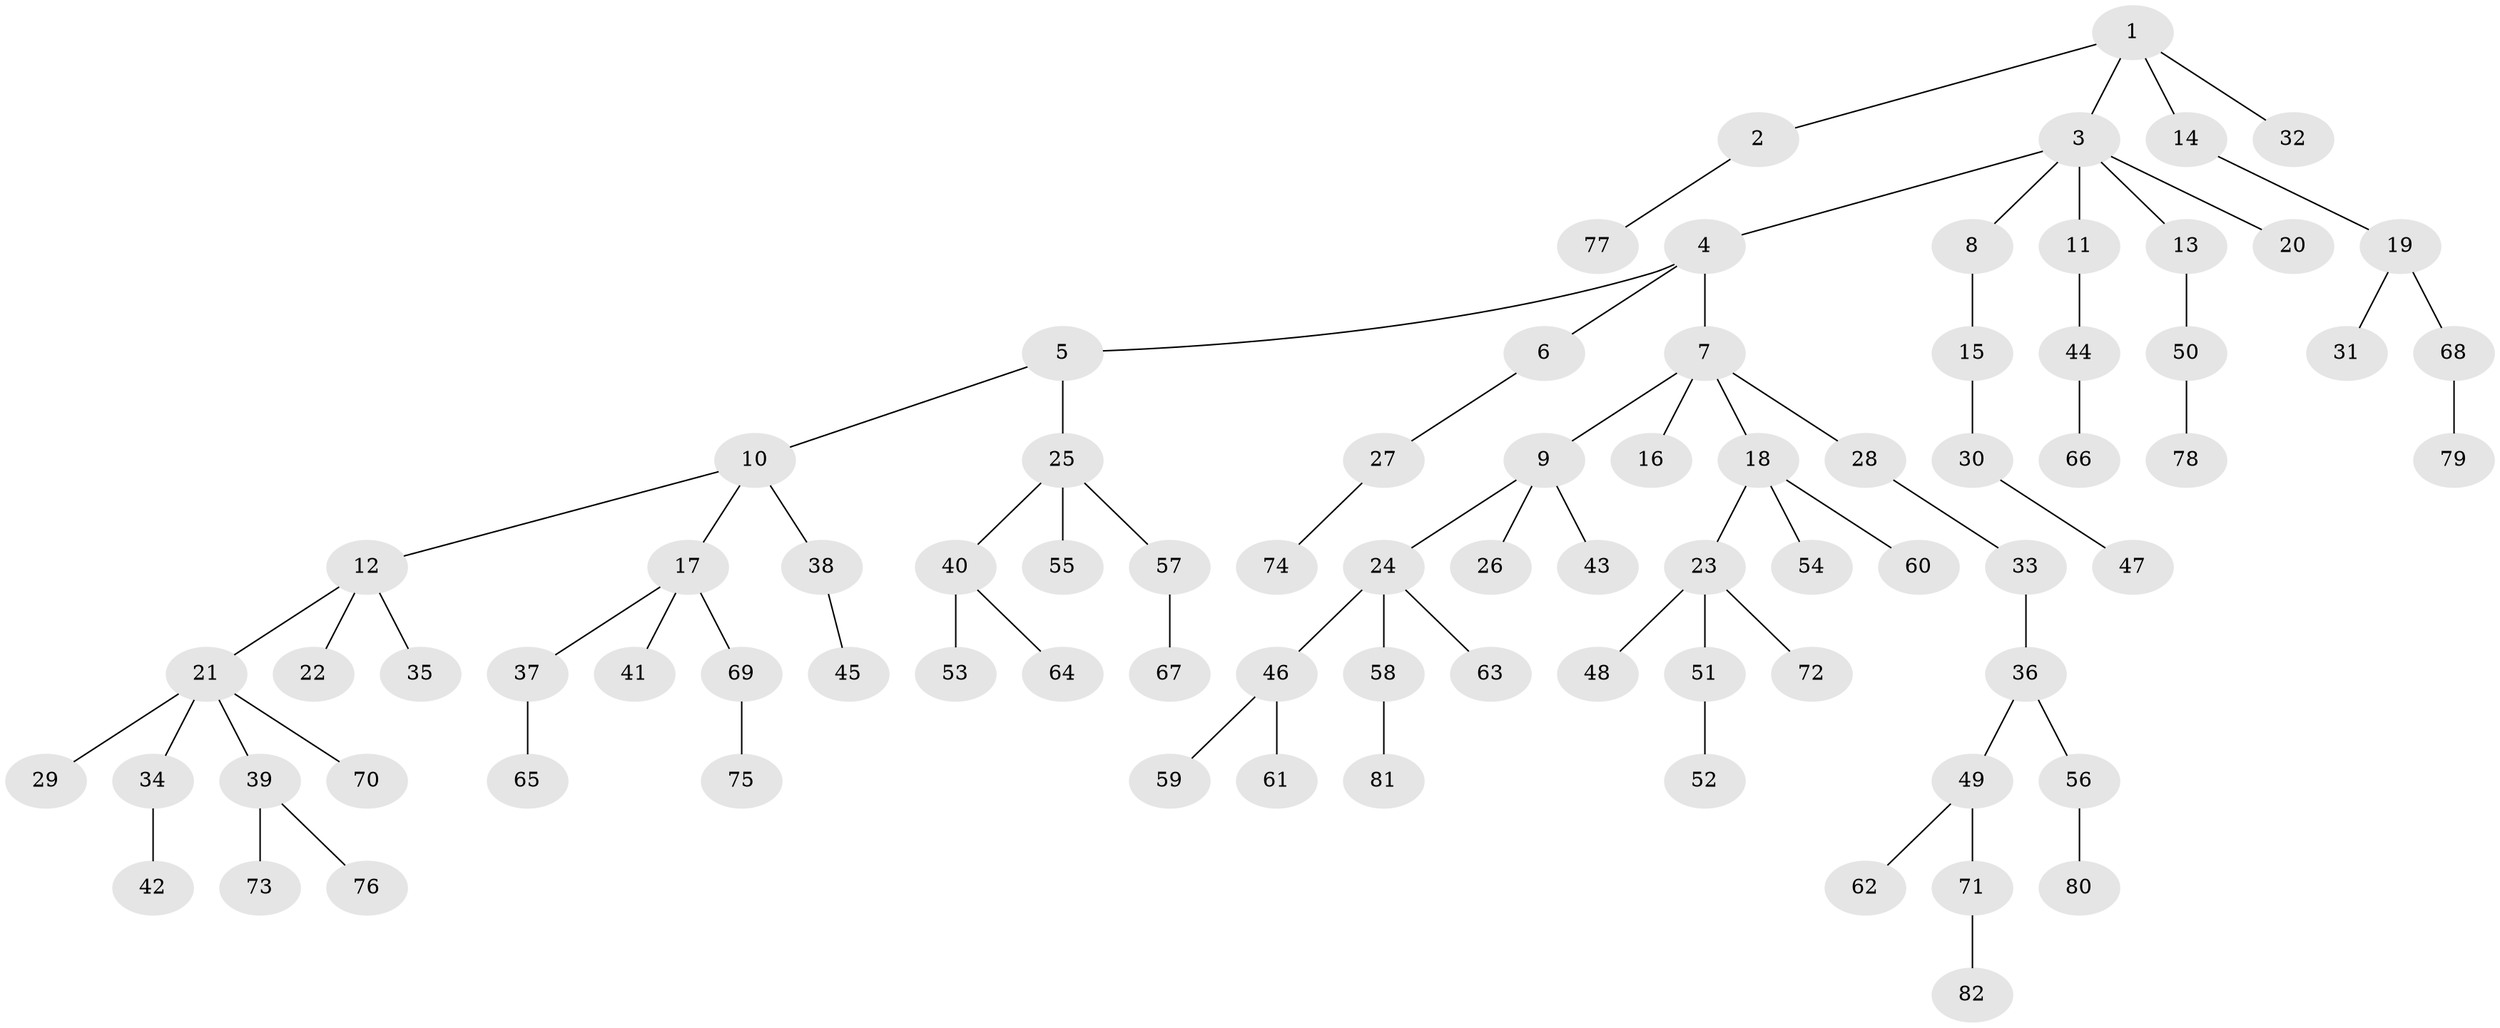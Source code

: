 // coarse degree distribution, {4: 0.02040816326530612, 1: 0.6938775510204082, 5: 0.04081632653061224, 2: 0.22448979591836735, 26: 0.02040816326530612}
// Generated by graph-tools (version 1.1) at 2025/55/03/04/25 21:55:36]
// undirected, 82 vertices, 81 edges
graph export_dot {
graph [start="1"]
  node [color=gray90,style=filled];
  1;
  2;
  3;
  4;
  5;
  6;
  7;
  8;
  9;
  10;
  11;
  12;
  13;
  14;
  15;
  16;
  17;
  18;
  19;
  20;
  21;
  22;
  23;
  24;
  25;
  26;
  27;
  28;
  29;
  30;
  31;
  32;
  33;
  34;
  35;
  36;
  37;
  38;
  39;
  40;
  41;
  42;
  43;
  44;
  45;
  46;
  47;
  48;
  49;
  50;
  51;
  52;
  53;
  54;
  55;
  56;
  57;
  58;
  59;
  60;
  61;
  62;
  63;
  64;
  65;
  66;
  67;
  68;
  69;
  70;
  71;
  72;
  73;
  74;
  75;
  76;
  77;
  78;
  79;
  80;
  81;
  82;
  1 -- 2;
  1 -- 3;
  1 -- 14;
  1 -- 32;
  2 -- 77;
  3 -- 4;
  3 -- 8;
  3 -- 11;
  3 -- 13;
  3 -- 20;
  4 -- 5;
  4 -- 6;
  4 -- 7;
  5 -- 10;
  5 -- 25;
  6 -- 27;
  7 -- 9;
  7 -- 16;
  7 -- 18;
  7 -- 28;
  8 -- 15;
  9 -- 24;
  9 -- 26;
  9 -- 43;
  10 -- 12;
  10 -- 17;
  10 -- 38;
  11 -- 44;
  12 -- 21;
  12 -- 22;
  12 -- 35;
  13 -- 50;
  14 -- 19;
  15 -- 30;
  17 -- 37;
  17 -- 41;
  17 -- 69;
  18 -- 23;
  18 -- 54;
  18 -- 60;
  19 -- 31;
  19 -- 68;
  21 -- 29;
  21 -- 34;
  21 -- 39;
  21 -- 70;
  23 -- 48;
  23 -- 51;
  23 -- 72;
  24 -- 46;
  24 -- 58;
  24 -- 63;
  25 -- 40;
  25 -- 55;
  25 -- 57;
  27 -- 74;
  28 -- 33;
  30 -- 47;
  33 -- 36;
  34 -- 42;
  36 -- 49;
  36 -- 56;
  37 -- 65;
  38 -- 45;
  39 -- 73;
  39 -- 76;
  40 -- 53;
  40 -- 64;
  44 -- 66;
  46 -- 59;
  46 -- 61;
  49 -- 62;
  49 -- 71;
  50 -- 78;
  51 -- 52;
  56 -- 80;
  57 -- 67;
  58 -- 81;
  68 -- 79;
  69 -- 75;
  71 -- 82;
}
